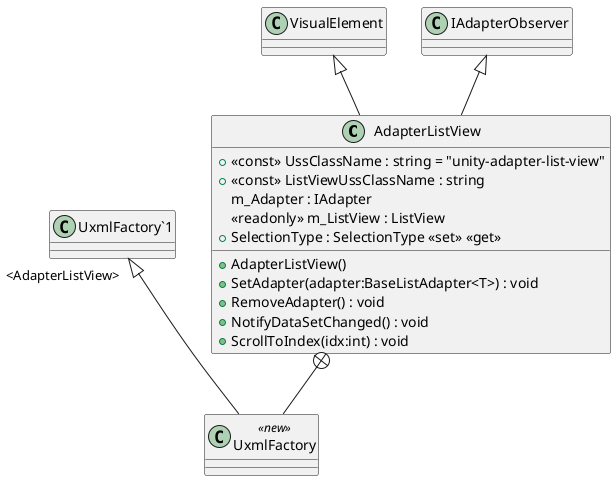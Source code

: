 @startuml
class AdapterListView {
    + <<const>> UssClassName : string = "unity-adapter-list-view"
    + <<const>> ListViewUssClassName : string
    m_Adapter : IAdapter
    <<readonly>> m_ListView : ListView
    + AdapterListView()
    + SetAdapter(adapter:BaseListAdapter<T>) : void
    + RemoveAdapter() : void
    + SelectionType : SelectionType <<set>> <<get>>
    + NotifyDataSetChanged() : void
    + ScrollToIndex(idx:int) : void
}
class UxmlFactory <<new>> {
}
VisualElement <|-- AdapterListView
IAdapterObserver <|-- AdapterListView
AdapterListView +-- UxmlFactory
"UxmlFactory`1" "<AdapterListView>" <|-- UxmlFactory
@enduml
